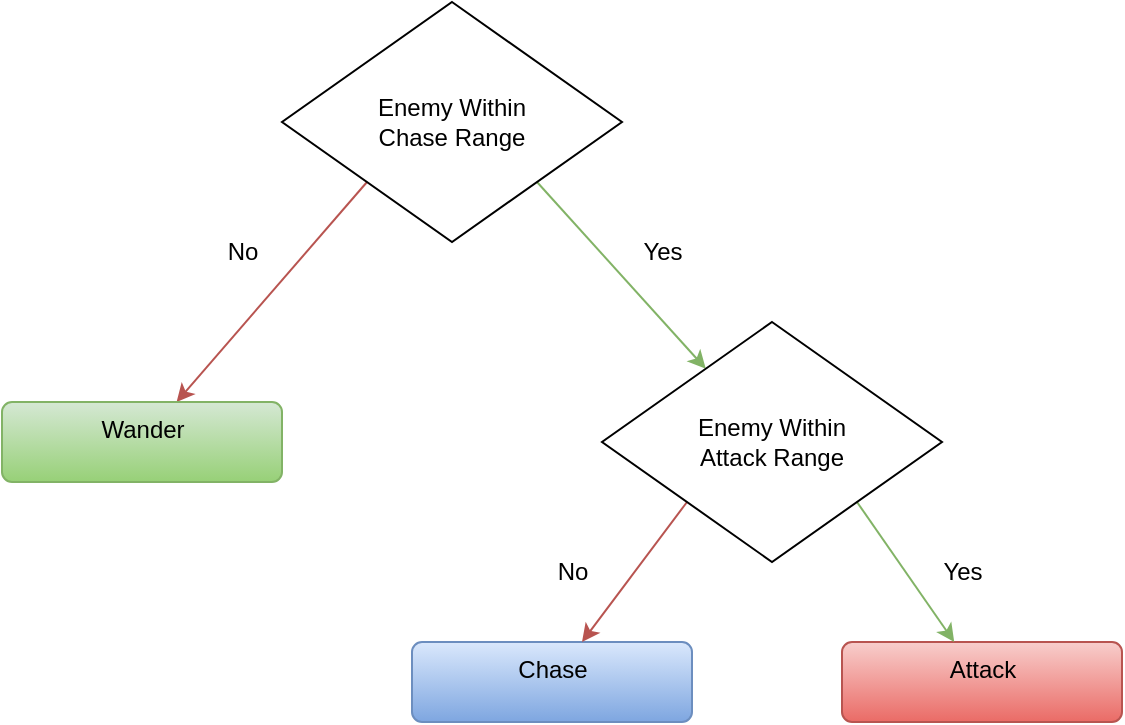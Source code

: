 <mxfile version="20.3.0" type="device"><diagram id="3f0gBf02PVqp49eetpdB" name="Page-1"><mxGraphModel dx="1185" dy="721" grid="1" gridSize="10" guides="1" tooltips="1" connect="1" arrows="1" fold="1" page="1" pageScale="1" pageWidth="850" pageHeight="1100" math="0" shadow="0"><root><mxCell id="0"/><mxCell id="1" parent="0"/><mxCell id="cc0bC1TGPATjpWlT-KXP-6" style="rounded=0;orthogonalLoop=1;jettySize=auto;html=1;exitX=1;exitY=1;exitDx=0;exitDy=0;fillColor=#d5e8d4;strokeColor=#82b366;" edge="1" parent="1" source="cc0bC1TGPATjpWlT-KXP-1" target="cc0bC1TGPATjpWlT-KXP-5"><mxGeometry relative="1" as="geometry"/></mxCell><mxCell id="cc0bC1TGPATjpWlT-KXP-7" style="rounded=0;orthogonalLoop=1;jettySize=auto;html=1;exitX=0;exitY=1;exitDx=0;exitDy=0;fillColor=#f8cecc;strokeColor=#b85450;" edge="1" parent="1" source="cc0bC1TGPATjpWlT-KXP-1" target="cc0bC1TGPATjpWlT-KXP-2"><mxGeometry relative="1" as="geometry"/></mxCell><mxCell id="cc0bC1TGPATjpWlT-KXP-1" value="Enemy Within &lt;br&gt;Chase Range" style="rhombus;whiteSpace=wrap;html=1;" vertex="1" parent="1"><mxGeometry x="300" y="80" width="170" height="120" as="geometry"/></mxCell><mxCell id="cc0bC1TGPATjpWlT-KXP-2" value="Wander" style="html=1;align=center;verticalAlign=top;rounded=1;absoluteArcSize=1;arcSize=10;dashed=0;fillColor=#d5e8d4;gradientColor=#97d077;strokeColor=#82b366;" vertex="1" parent="1"><mxGeometry x="160" y="280" width="140" height="40" as="geometry"/></mxCell><mxCell id="cc0bC1TGPATjpWlT-KXP-3" value="Chase" style="html=1;align=center;verticalAlign=top;rounded=1;absoluteArcSize=1;arcSize=10;dashed=0;fillColor=#dae8fc;gradientColor=#7ea6e0;strokeColor=#6c8ebf;" vertex="1" parent="1"><mxGeometry x="365" y="400" width="140" height="40" as="geometry"/></mxCell><mxCell id="cc0bC1TGPATjpWlT-KXP-4" value="Attack" style="html=1;align=center;verticalAlign=top;rounded=1;absoluteArcSize=1;arcSize=10;dashed=0;fillColor=#f8cecc;strokeColor=#b85450;gradientColor=#ea6b66;" vertex="1" parent="1"><mxGeometry x="580" y="400" width="140" height="40" as="geometry"/></mxCell><mxCell id="cc0bC1TGPATjpWlT-KXP-8" style="edgeStyle=none;rounded=0;orthogonalLoop=1;jettySize=auto;html=1;exitX=0;exitY=1;exitDx=0;exitDy=0;fillColor=#f8cecc;strokeColor=#b85450;" edge="1" parent="1" source="cc0bC1TGPATjpWlT-KXP-5" target="cc0bC1TGPATjpWlT-KXP-3"><mxGeometry relative="1" as="geometry"/></mxCell><mxCell id="cc0bC1TGPATjpWlT-KXP-9" style="edgeStyle=none;rounded=0;orthogonalLoop=1;jettySize=auto;html=1;exitX=1;exitY=1;exitDx=0;exitDy=0;fillColor=#d5e8d4;strokeColor=#82b366;" edge="1" parent="1" source="cc0bC1TGPATjpWlT-KXP-5" target="cc0bC1TGPATjpWlT-KXP-4"><mxGeometry relative="1" as="geometry"/></mxCell><mxCell id="cc0bC1TGPATjpWlT-KXP-5" value="Enemy Within &lt;br&gt;Attack Range" style="rhombus;whiteSpace=wrap;html=1;" vertex="1" parent="1"><mxGeometry x="460" y="240" width="170" height="120" as="geometry"/></mxCell><mxCell id="cc0bC1TGPATjpWlT-KXP-10" value="Yes" style="text;html=1;align=center;verticalAlign=middle;resizable=0;points=[];autosize=1;strokeColor=none;fillColor=none;" vertex="1" parent="1"><mxGeometry x="470" y="190" width="40" height="30" as="geometry"/></mxCell><mxCell id="cc0bC1TGPATjpWlT-KXP-11" value="Yes" style="text;html=1;align=center;verticalAlign=middle;resizable=0;points=[];autosize=1;strokeColor=none;fillColor=none;" vertex="1" parent="1"><mxGeometry x="620" y="350" width="40" height="30" as="geometry"/></mxCell><mxCell id="cc0bC1TGPATjpWlT-KXP-12" value="No" style="text;html=1;align=center;verticalAlign=middle;resizable=0;points=[];autosize=1;strokeColor=none;fillColor=none;" vertex="1" parent="1"><mxGeometry x="260" y="190" width="40" height="30" as="geometry"/></mxCell><mxCell id="cc0bC1TGPATjpWlT-KXP-13" value="No" style="text;html=1;align=center;verticalAlign=middle;resizable=0;points=[];autosize=1;strokeColor=none;fillColor=none;" vertex="1" parent="1"><mxGeometry x="425" y="350" width="40" height="30" as="geometry"/></mxCell></root></mxGraphModel></diagram></mxfile>